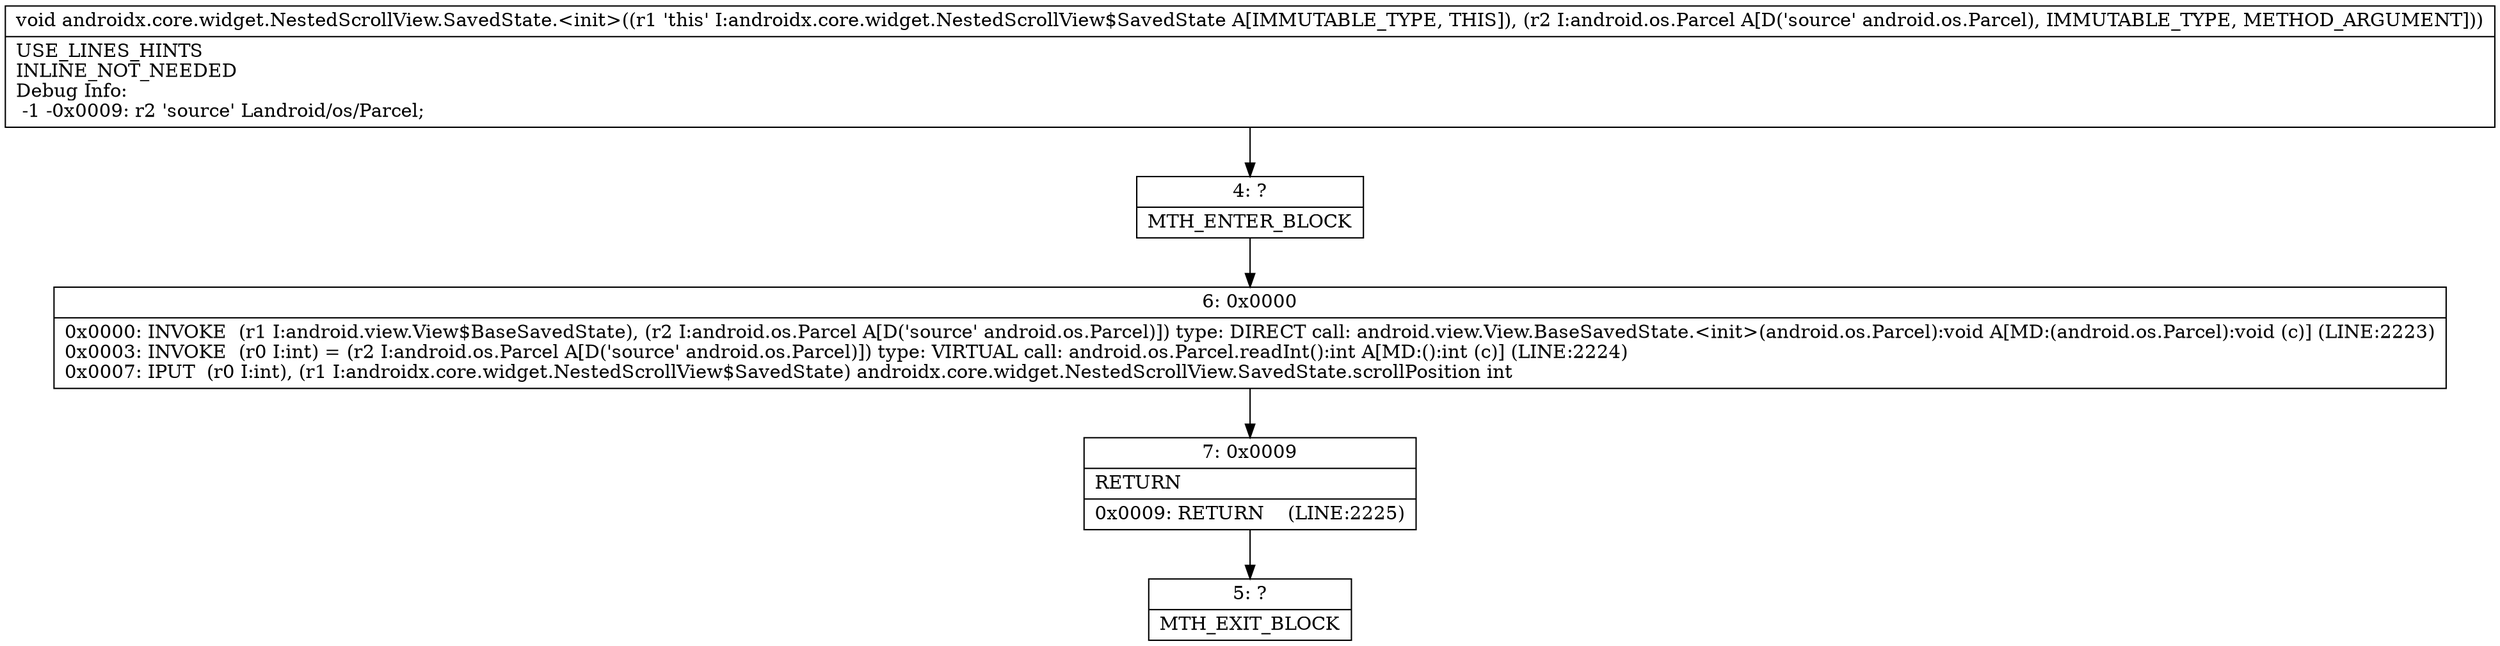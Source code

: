 digraph "CFG forandroidx.core.widget.NestedScrollView.SavedState.\<init\>(Landroid\/os\/Parcel;)V" {
Node_4 [shape=record,label="{4\:\ ?|MTH_ENTER_BLOCK\l}"];
Node_6 [shape=record,label="{6\:\ 0x0000|0x0000: INVOKE  (r1 I:android.view.View$BaseSavedState), (r2 I:android.os.Parcel A[D('source' android.os.Parcel)]) type: DIRECT call: android.view.View.BaseSavedState.\<init\>(android.os.Parcel):void A[MD:(android.os.Parcel):void (c)] (LINE:2223)\l0x0003: INVOKE  (r0 I:int) = (r2 I:android.os.Parcel A[D('source' android.os.Parcel)]) type: VIRTUAL call: android.os.Parcel.readInt():int A[MD:():int (c)] (LINE:2224)\l0x0007: IPUT  (r0 I:int), (r1 I:androidx.core.widget.NestedScrollView$SavedState) androidx.core.widget.NestedScrollView.SavedState.scrollPosition int \l}"];
Node_7 [shape=record,label="{7\:\ 0x0009|RETURN\l|0x0009: RETURN    (LINE:2225)\l}"];
Node_5 [shape=record,label="{5\:\ ?|MTH_EXIT_BLOCK\l}"];
MethodNode[shape=record,label="{void androidx.core.widget.NestedScrollView.SavedState.\<init\>((r1 'this' I:androidx.core.widget.NestedScrollView$SavedState A[IMMUTABLE_TYPE, THIS]), (r2 I:android.os.Parcel A[D('source' android.os.Parcel), IMMUTABLE_TYPE, METHOD_ARGUMENT]))  | USE_LINES_HINTS\lINLINE_NOT_NEEDED\lDebug Info:\l  \-1 \-0x0009: r2 'source' Landroid\/os\/Parcel;\l}"];
MethodNode -> Node_4;Node_4 -> Node_6;
Node_6 -> Node_7;
Node_7 -> Node_5;
}

